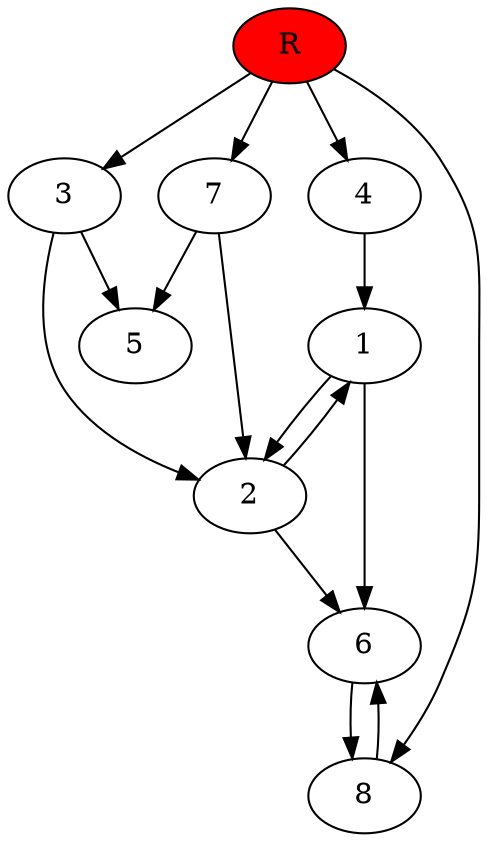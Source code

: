 digraph prb833 {
	1
	2
	3
	4
	5
	6
	7
	8
	R [fillcolor="#ff0000" style=filled]
	1 -> 2
	1 -> 6
	2 -> 1
	2 -> 6
	3 -> 2
	3 -> 5
	4 -> 1
	6 -> 8
	7 -> 2
	7 -> 5
	8 -> 6
	R -> 3
	R -> 4
	R -> 7
	R -> 8
}

